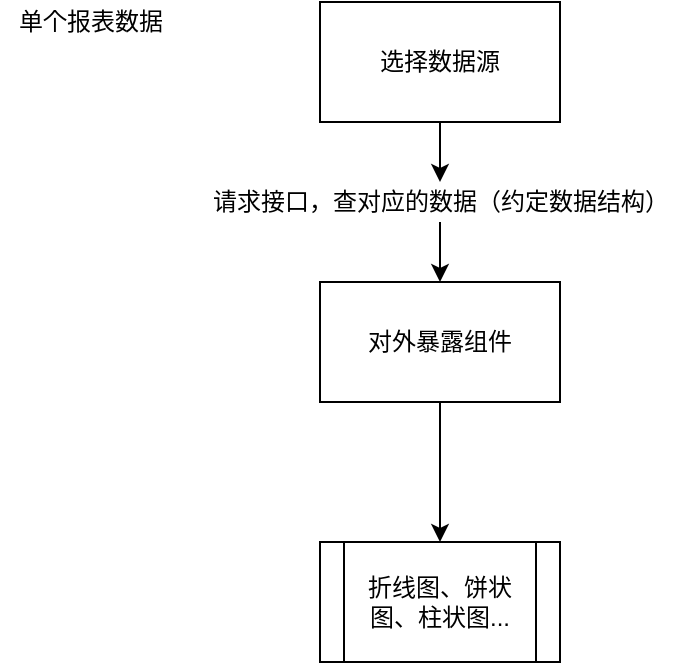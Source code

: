 <mxfile>
    <diagram id="tBCEV7SiKIYrZlFKY9jT" name="第 1 页">
        <mxGraphModel dx="1106" dy="1109" grid="1" gridSize="10" guides="1" tooltips="1" connect="1" arrows="1" fold="1" page="1" pageScale="1" pageWidth="1920" pageHeight="1200" math="0" shadow="0">
            <root>
                <mxCell id="0"/>
                <mxCell id="1" parent="0"/>
                <mxCell id="4" value="" style="edgeStyle=orthogonalEdgeStyle;rounded=0;orthogonalLoop=1;jettySize=auto;html=1;" parent="1" source="2" target="3" edge="1">
                    <mxGeometry relative="1" as="geometry"/>
                </mxCell>
                <mxCell id="2" value="选择数据源" style="whiteSpace=wrap;html=1;" parent="1" vertex="1">
                    <mxGeometry x="200" y="30" width="120" height="60" as="geometry"/>
                </mxCell>
                <mxCell id="6" value="" style="edgeStyle=orthogonalEdgeStyle;rounded=0;orthogonalLoop=1;jettySize=auto;html=1;" parent="1" source="3" target="5" edge="1">
                    <mxGeometry relative="1" as="geometry"/>
                </mxCell>
                <mxCell id="3" value="请求接口，查对应的数据（约定数据结构）" style="text;html=1;align=center;verticalAlign=middle;resizable=0;points=[];autosize=1;strokeColor=none;" parent="1" vertex="1">
                    <mxGeometry x="140" y="120" width="240" height="20" as="geometry"/>
                </mxCell>
                <mxCell id="11" style="edgeStyle=orthogonalEdgeStyle;rounded=0;orthogonalLoop=1;jettySize=auto;html=1;entryX=0.5;entryY=0;entryDx=0;entryDy=0;" parent="1" source="5" target="10" edge="1">
                    <mxGeometry relative="1" as="geometry"/>
                </mxCell>
                <mxCell id="5" value="对外暴露组件" style="whiteSpace=wrap;html=1;" parent="1" vertex="1">
                    <mxGeometry x="200" y="170" width="120" height="60" as="geometry"/>
                </mxCell>
                <mxCell id="10" value="折线图、饼状图、柱状图..." style="shape=process;whiteSpace=wrap;html=1;backgroundOutline=1;" parent="1" vertex="1">
                    <mxGeometry x="200" y="300" width="120" height="60" as="geometry"/>
                </mxCell>
                <mxCell id="12" value="单个报表数据" style="text;html=1;align=center;verticalAlign=middle;resizable=0;points=[];autosize=1;strokeColor=none;" parent="1" vertex="1">
                    <mxGeometry x="40" y="30" width="90" height="20" as="geometry"/>
                </mxCell>
            </root>
        </mxGraphModel>
    </diagram>
</mxfile>

